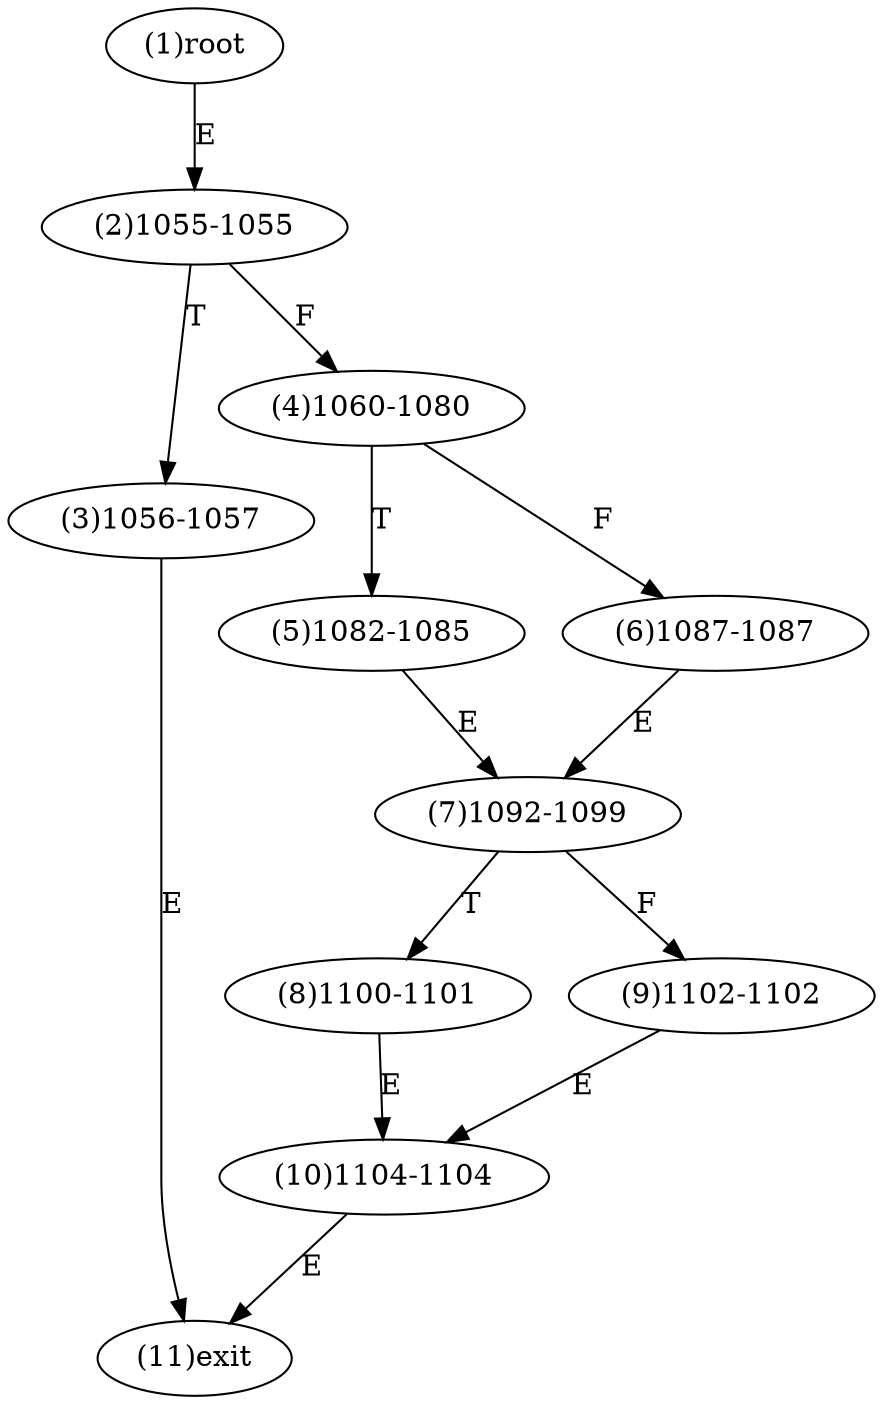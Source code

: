 digraph "" { 
1[ label="(1)root"];
2[ label="(2)1055-1055"];
3[ label="(3)1056-1057"];
4[ label="(4)1060-1080"];
5[ label="(5)1082-1085"];
6[ label="(6)1087-1087"];
7[ label="(7)1092-1099"];
8[ label="(8)1100-1101"];
9[ label="(9)1102-1102"];
10[ label="(10)1104-1104"];
11[ label="(11)exit"];
1->2[ label="E"];
2->4[ label="F"];
2->3[ label="T"];
3->11[ label="E"];
4->6[ label="F"];
4->5[ label="T"];
5->7[ label="E"];
6->7[ label="E"];
7->9[ label="F"];
7->8[ label="T"];
8->10[ label="E"];
9->10[ label="E"];
10->11[ label="E"];
}